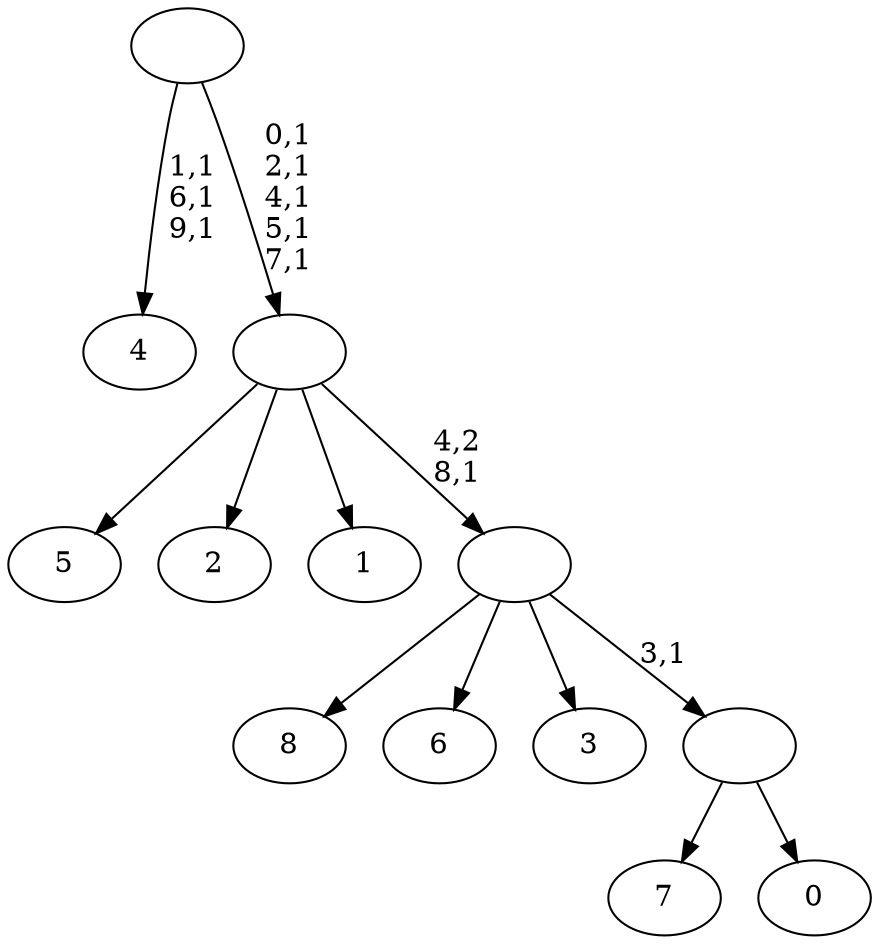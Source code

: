 digraph T {
	19 [label="8"]
	18 [label="7"]
	17 [label="6"]
	16 [label="5"]
	15 [label="4"]
	11 [label="3"]
	10 [label="2"]
	9 [label="1"]
	8 [label="0"]
	7 [label=""]
	6 [label=""]
	5 [label=""]
	0 [label=""]
	7 -> 18 [label=""]
	7 -> 8 [label=""]
	6 -> 19 [label=""]
	6 -> 17 [label=""]
	6 -> 11 [label=""]
	6 -> 7 [label="3,1"]
	5 -> 16 [label=""]
	5 -> 10 [label=""]
	5 -> 9 [label=""]
	5 -> 6 [label="4,2\n8,1"]
	0 -> 5 [label="0,1\n2,1\n4,1\n5,1\n7,1"]
	0 -> 15 [label="1,1\n6,1\n9,1"]
}
